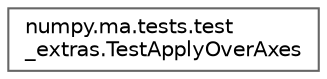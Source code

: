 digraph "Graphical Class Hierarchy"
{
 // LATEX_PDF_SIZE
  bgcolor="transparent";
  edge [fontname=Helvetica,fontsize=10,labelfontname=Helvetica,labelfontsize=10];
  node [fontname=Helvetica,fontsize=10,shape=box,height=0.2,width=0.4];
  rankdir="LR";
  Node0 [id="Node000000",label="numpy.ma.tests.test\l_extras.TestApplyOverAxes",height=0.2,width=0.4,color="grey40", fillcolor="white", style="filled",URL="$d7/ded/classnumpy_1_1ma_1_1tests_1_1test__extras_1_1TestApplyOverAxes.html",tooltip=" "];
}
